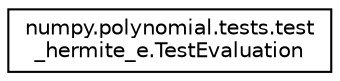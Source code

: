 digraph "Graphical Class Hierarchy"
{
 // LATEX_PDF_SIZE
  edge [fontname="Helvetica",fontsize="10",labelfontname="Helvetica",labelfontsize="10"];
  node [fontname="Helvetica",fontsize="10",shape=record];
  rankdir="LR";
  Node0 [label="numpy.polynomial.tests.test\l_hermite_e.TestEvaluation",height=0.2,width=0.4,color="black", fillcolor="white", style="filled",URL="$classnumpy_1_1polynomial_1_1tests_1_1test__hermite__e_1_1TestEvaluation.html",tooltip=" "];
}
